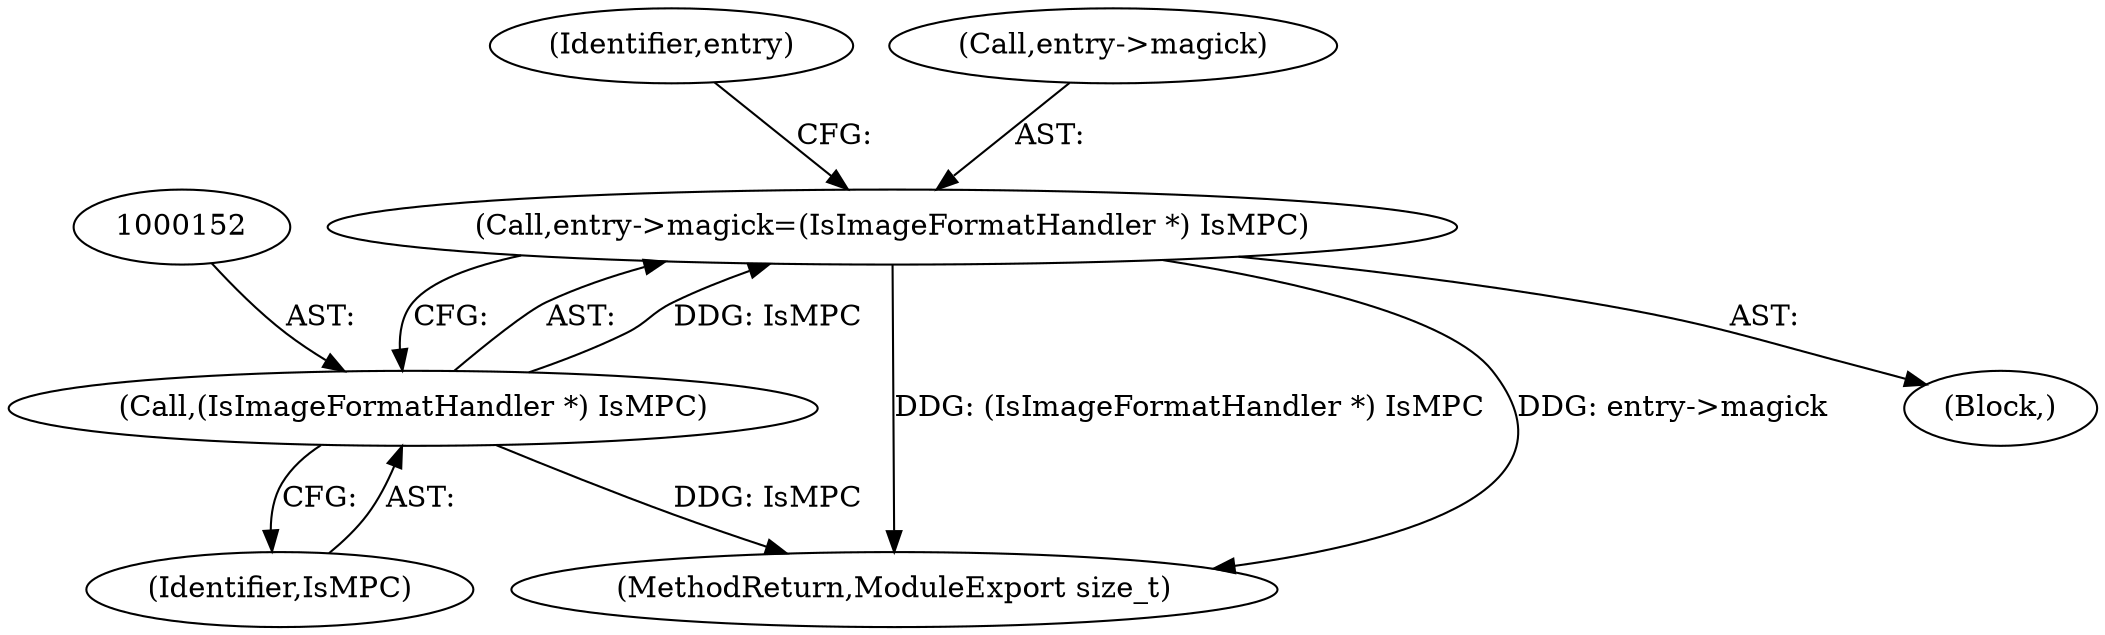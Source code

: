digraph "0_ImageMagick_529ff26b68febb2ac03062c58452ea0b4c6edbc1@pointer" {
"1000147" [label="(Call,entry->magick=(IsImageFormatHandler *) IsMPC)"];
"1000151" [label="(Call,(IsImageFormatHandler *) IsMPC)"];
"1000151" [label="(Call,(IsImageFormatHandler *) IsMPC)"];
"1000147" [label="(Call,entry->magick=(IsImageFormatHandler *) IsMPC)"];
"1000177" [label="(MethodReturn,ModuleExport size_t)"];
"1000156" [label="(Identifier,entry)"];
"1000148" [label="(Call,entry->magick)"];
"1000153" [label="(Identifier,IsMPC)"];
"1000102" [label="(Block,)"];
"1000147" -> "1000102"  [label="AST: "];
"1000147" -> "1000151"  [label="CFG: "];
"1000148" -> "1000147"  [label="AST: "];
"1000151" -> "1000147"  [label="AST: "];
"1000156" -> "1000147"  [label="CFG: "];
"1000147" -> "1000177"  [label="DDG: (IsImageFormatHandler *) IsMPC"];
"1000147" -> "1000177"  [label="DDG: entry->magick"];
"1000151" -> "1000147"  [label="DDG: IsMPC"];
"1000151" -> "1000153"  [label="CFG: "];
"1000152" -> "1000151"  [label="AST: "];
"1000153" -> "1000151"  [label="AST: "];
"1000151" -> "1000177"  [label="DDG: IsMPC"];
}
